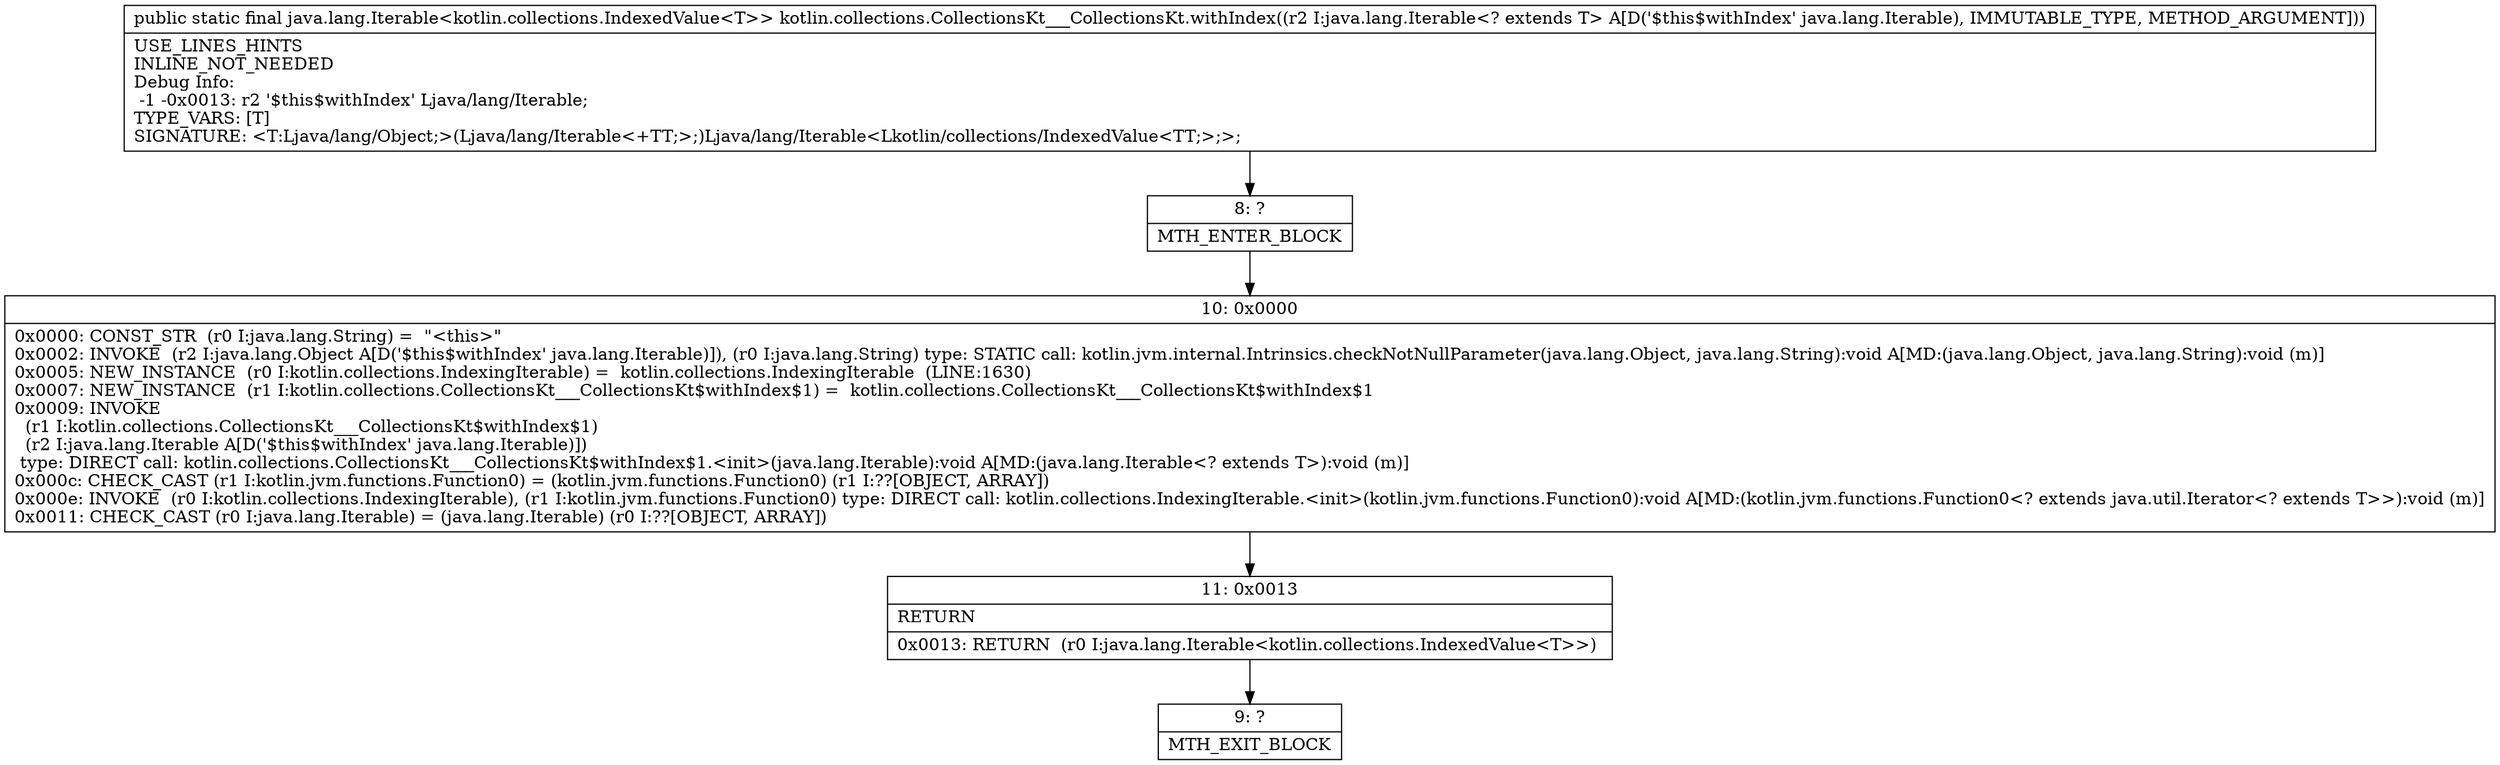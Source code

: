 digraph "CFG forkotlin.collections.CollectionsKt___CollectionsKt.withIndex(Ljava\/lang\/Iterable;)Ljava\/lang\/Iterable;" {
Node_8 [shape=record,label="{8\:\ ?|MTH_ENTER_BLOCK\l}"];
Node_10 [shape=record,label="{10\:\ 0x0000|0x0000: CONST_STR  (r0 I:java.lang.String) =  \"\<this\>\" \l0x0002: INVOKE  (r2 I:java.lang.Object A[D('$this$withIndex' java.lang.Iterable)]), (r0 I:java.lang.String) type: STATIC call: kotlin.jvm.internal.Intrinsics.checkNotNullParameter(java.lang.Object, java.lang.String):void A[MD:(java.lang.Object, java.lang.String):void (m)]\l0x0005: NEW_INSTANCE  (r0 I:kotlin.collections.IndexingIterable) =  kotlin.collections.IndexingIterable  (LINE:1630)\l0x0007: NEW_INSTANCE  (r1 I:kotlin.collections.CollectionsKt___CollectionsKt$withIndex$1) =  kotlin.collections.CollectionsKt___CollectionsKt$withIndex$1 \l0x0009: INVOKE  \l  (r1 I:kotlin.collections.CollectionsKt___CollectionsKt$withIndex$1)\l  (r2 I:java.lang.Iterable A[D('$this$withIndex' java.lang.Iterable)])\l type: DIRECT call: kotlin.collections.CollectionsKt___CollectionsKt$withIndex$1.\<init\>(java.lang.Iterable):void A[MD:(java.lang.Iterable\<? extends T\>):void (m)]\l0x000c: CHECK_CAST (r1 I:kotlin.jvm.functions.Function0) = (kotlin.jvm.functions.Function0) (r1 I:??[OBJECT, ARRAY]) \l0x000e: INVOKE  (r0 I:kotlin.collections.IndexingIterable), (r1 I:kotlin.jvm.functions.Function0) type: DIRECT call: kotlin.collections.IndexingIterable.\<init\>(kotlin.jvm.functions.Function0):void A[MD:(kotlin.jvm.functions.Function0\<? extends java.util.Iterator\<? extends T\>\>):void (m)]\l0x0011: CHECK_CAST (r0 I:java.lang.Iterable) = (java.lang.Iterable) (r0 I:??[OBJECT, ARRAY]) \l}"];
Node_11 [shape=record,label="{11\:\ 0x0013|RETURN\l|0x0013: RETURN  (r0 I:java.lang.Iterable\<kotlin.collections.IndexedValue\<T\>\>) \l}"];
Node_9 [shape=record,label="{9\:\ ?|MTH_EXIT_BLOCK\l}"];
MethodNode[shape=record,label="{public static final java.lang.Iterable\<kotlin.collections.IndexedValue\<T\>\> kotlin.collections.CollectionsKt___CollectionsKt.withIndex((r2 I:java.lang.Iterable\<? extends T\> A[D('$this$withIndex' java.lang.Iterable), IMMUTABLE_TYPE, METHOD_ARGUMENT]))  | USE_LINES_HINTS\lINLINE_NOT_NEEDED\lDebug Info:\l  \-1 \-0x0013: r2 '$this$withIndex' Ljava\/lang\/Iterable;\lTYPE_VARS: [T]\lSIGNATURE: \<T:Ljava\/lang\/Object;\>(Ljava\/lang\/Iterable\<+TT;\>;)Ljava\/lang\/Iterable\<Lkotlin\/collections\/IndexedValue\<TT;\>;\>;\l}"];
MethodNode -> Node_8;Node_8 -> Node_10;
Node_10 -> Node_11;
Node_11 -> Node_9;
}

